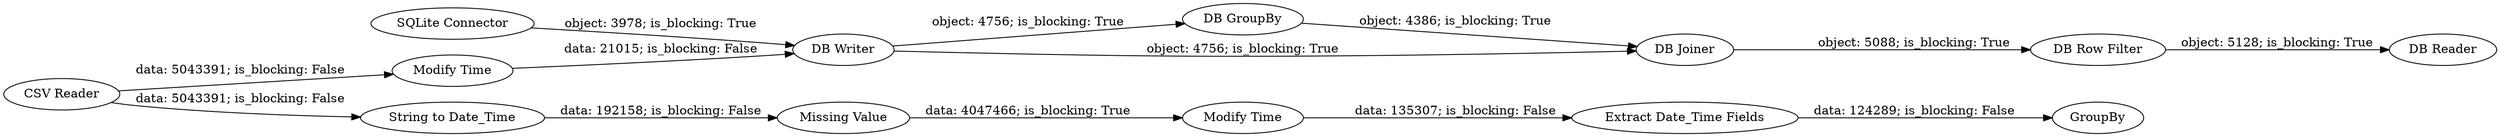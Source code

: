 digraph {
	"4665767099360624313_55" [label="Extract Date_Time Fields"]
	"4665767099360624313_41" [label="CSV Reader"]
	"4665767099360624313_50" [label="Modify Time"]
	"4665767099360624313_63" [label="DB Row Filter"]
	"4665767099360624313_60" [label="DB Writer"]
	"4665767099360624313_45" [label="DB Reader"]
	"4665767099360624313_56" [label=GroupBy]
	"4665767099360624313_61" [label="DB GroupBy"]
	"4665767099360624313_54" [label="Modify Time"]
	"4665767099360624313_57" [label="SQLite Connector"]
	"4665767099360624313_51" [label="String to Date_Time"]
	"4665767099360624313_62" [label="DB Joiner"]
	"4665767099360624313_52" [label="Missing Value"]
	"4665767099360624313_60" -> "4665767099360624313_61" [label="object: 4756; is_blocking: True"]
	"4665767099360624313_52" -> "4665767099360624313_54" [label="data: 4047466; is_blocking: True"]
	"4665767099360624313_41" -> "4665767099360624313_50" [label="data: 5043391; is_blocking: False"]
	"4665767099360624313_51" -> "4665767099360624313_52" [label="data: 192158; is_blocking: False"]
	"4665767099360624313_62" -> "4665767099360624313_63" [label="object: 5088; is_blocking: True"]
	"4665767099360624313_63" -> "4665767099360624313_45" [label="object: 5128; is_blocking: True"]
	"4665767099360624313_57" -> "4665767099360624313_60" [label="object: 3978; is_blocking: True"]
	"4665767099360624313_50" -> "4665767099360624313_60" [label="data: 21015; is_blocking: False"]
	"4665767099360624313_61" -> "4665767099360624313_62" [label="object: 4386; is_blocking: True"]
	"4665767099360624313_60" -> "4665767099360624313_62" [label="object: 4756; is_blocking: True"]
	"4665767099360624313_55" -> "4665767099360624313_56" [label="data: 124289; is_blocking: False"]
	"4665767099360624313_54" -> "4665767099360624313_55" [label="data: 135307; is_blocking: False"]
	"4665767099360624313_41" -> "4665767099360624313_51" [label="data: 5043391; is_blocking: False"]
	rankdir=LR
}
